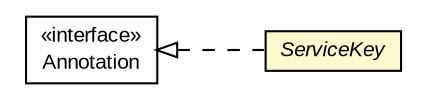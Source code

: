 #!/usr/local/bin/dot
#
# Class diagram 
# Generated by UMLGraph version R5_6-24-gf6e263 (http://www.umlgraph.org/)
#

digraph G {
	edge [fontname="arial",fontsize=10,labelfontname="arial",labelfontsize=10];
	node [fontname="arial",fontsize=10,shape=plaintext];
	nodesep=0.25;
	ranksep=0.5;
	rankdir=LR;
	// com.gwtplatform.crawler.server.ServiceKey
	c486847 [label=<<table title="com.gwtplatform.crawler.server.ServiceKey" border="0" cellborder="1" cellspacing="0" cellpadding="2" port="p" bgcolor="lemonChiffon" href="./ServiceKey.html">
		<tr><td><table border="0" cellspacing="0" cellpadding="1">
<tr><td align="center" balign="center"><font face="arial italic"> ServiceKey </font></td></tr>
		</table></td></tr>
		</table>>, URL="./ServiceKey.html", fontname="arial", fontcolor="black", fontsize=10.0];
	//com.gwtplatform.crawler.server.ServiceKey implements java.lang.annotation.Annotation
	c487106:p -> c486847:p [dir=back,arrowtail=empty,style=dashed];
	// java.lang.annotation.Annotation
	c487106 [label=<<table title="java.lang.annotation.Annotation" border="0" cellborder="1" cellspacing="0" cellpadding="2" port="p" href="http://download.oracle.com/javase/6/docs/api/java/lang/annotation/Annotation.html">
		<tr><td><table border="0" cellspacing="0" cellpadding="1">
<tr><td align="center" balign="center"> &#171;interface&#187; </td></tr>
<tr><td align="center" balign="center"> Annotation </td></tr>
		</table></td></tr>
		</table>>, URL="http://download.oracle.com/javase/6/docs/api/java/lang/annotation/Annotation.html", fontname="arial", fontcolor="black", fontsize=10.0];
}

